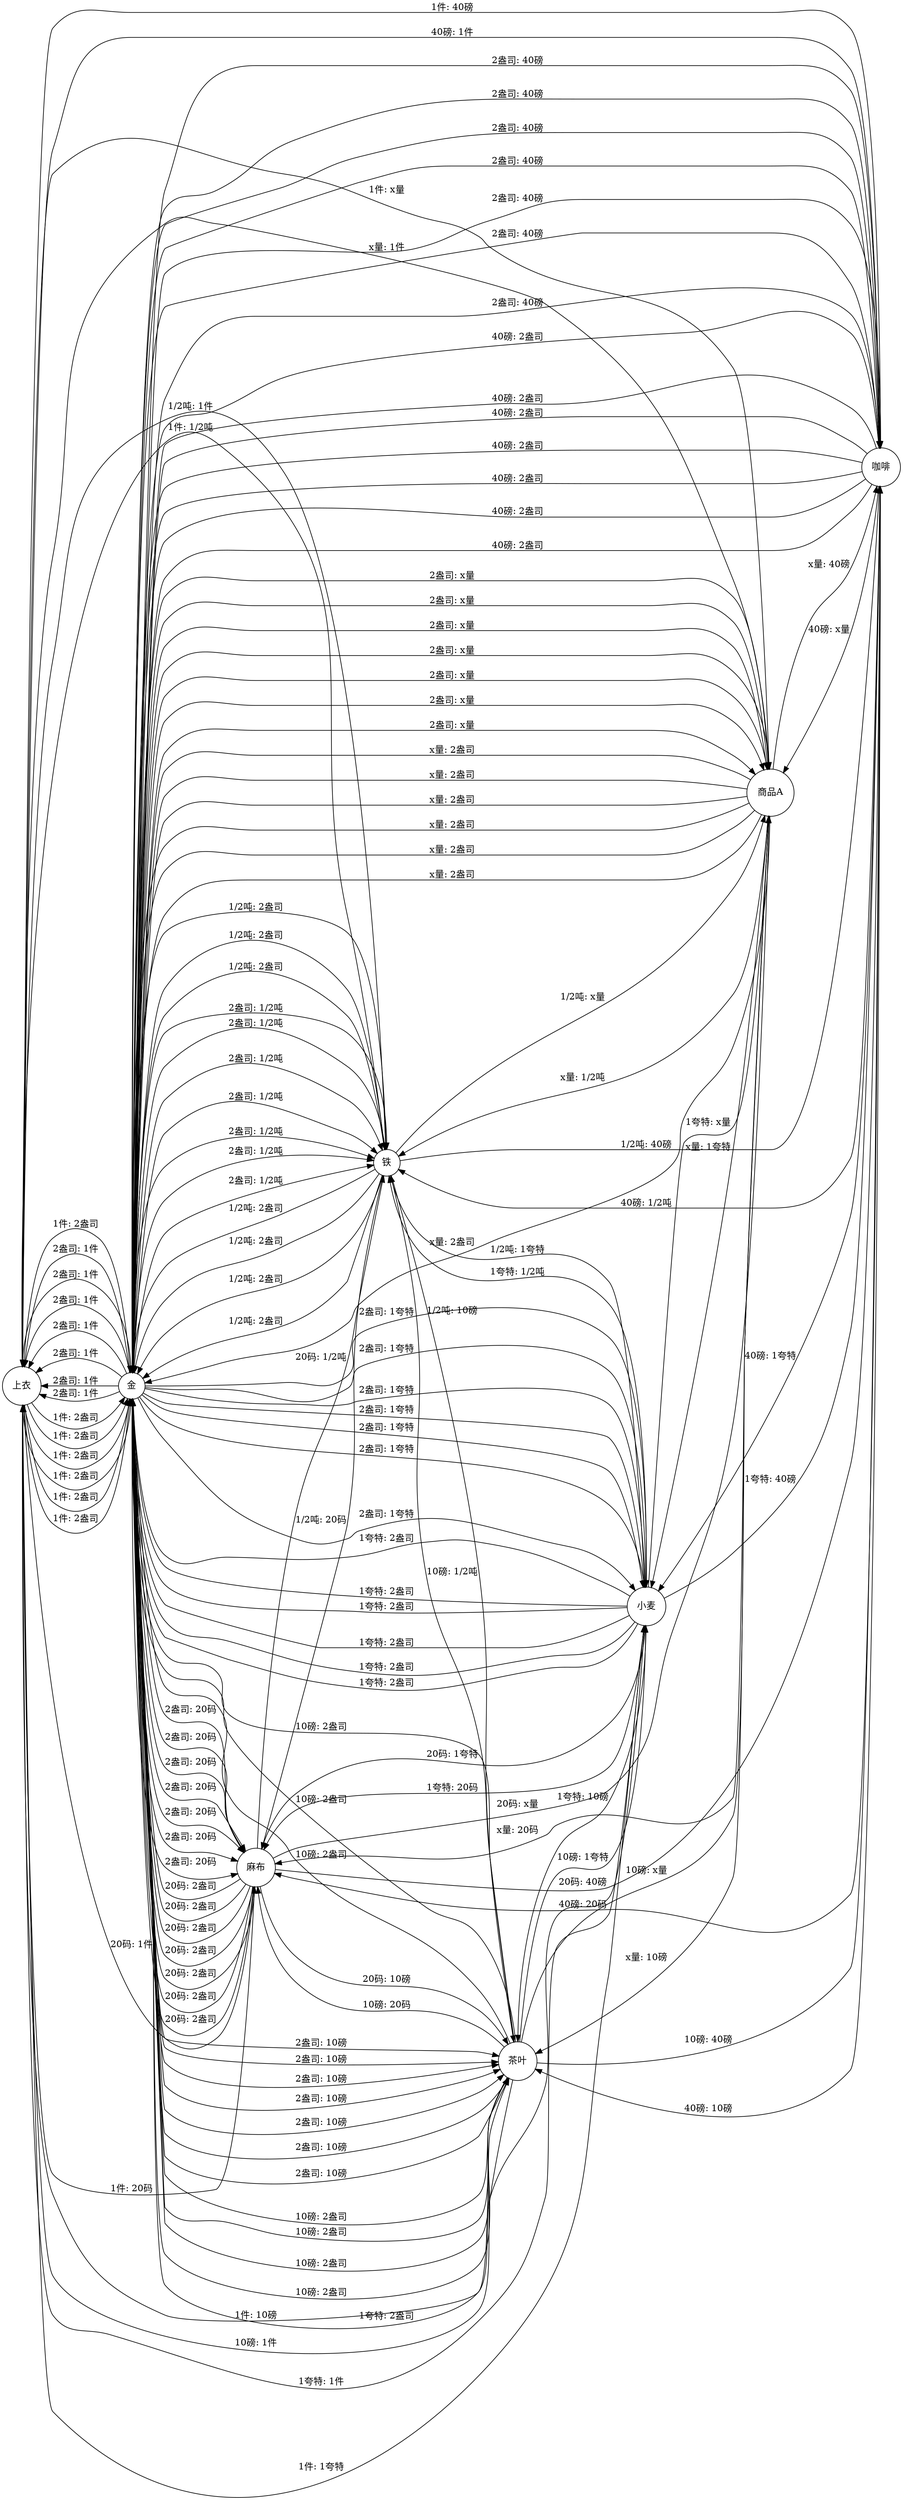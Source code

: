 digraph 价值形式理论 {
    rankdir=LR;
    node [shape=circle];
    "上衣" -> "金" [label="1件: 2盎司"];
    "上衣" -> "金" [label="1件: 2盎司"];
    "上衣" -> "咖啡" [label="1件: 40磅"];
    "上衣" -> "金" [label="1件: 2盎司"];
    "上衣" -> "商品A" [label="1件: x量"];
    "上衣" -> "金" [label="1件: 2盎司"];
    "上衣" -> "小麦" [label="1件: 1夸特"];
    "上衣" -> "金" [label="1件: 2盎司"];
    "上衣" -> "茶叶" [label="1件: 10磅"];
    "上衣" -> "金" [label="1件: 2盎司"];
    "上衣" -> "铁" [label="1件: 1/2吨"];
    "上衣" -> "金" [label="1件: 2盎司"];
    "上衣" -> "麻布" [label="1件: 20码"];
    "咖啡" -> "金" [label="40磅: 2盎司"];
    "咖啡" -> "上衣" [label="40磅: 1件"];
    "咖啡" -> "金" [label="40磅: 2盎司"];
    "咖啡" -> "金" [label="40磅: 2盎司"];
    "咖啡" -> "商品A" [label="40磅: x量"];
    "咖啡" -> "金" [label="40磅: 2盎司"];
    "咖啡" -> "小麦" [label="40磅: 1夸特"];
    "咖啡" -> "金" [label="40磅: 2盎司"];
    "咖啡" -> "茶叶" [label="40磅: 10磅"];
    "咖啡" -> "金" [label="40磅: 2盎司"];
    "咖啡" -> "铁" [label="40磅: 1/2吨"];
    "咖啡" -> "金" [label="40磅: 2盎司"];
    "咖啡" -> "麻布" [label="40磅: 20码"];
    "商品A" -> "金" [label="x量: 2盎司"];
    "商品A" -> "上衣" [label="x量: 1件"];
    "商品A" -> "金" [label="x量: 2盎司"];
    "商品A" -> "咖啡" [label="x量: 40磅"];
    "商品A" -> "金" [label="x量: 2盎司"];
    "商品A" -> "金" [label="x量: 2盎司"];
    "商品A" -> "小麦" [label="x量: 1夸特"];
    "商品A" -> "金" [label="x量: 2盎司"];
    "商品A" -> "茶叶" [label="x量: 10磅"];
    "商品A" -> "金" [label="x量: 2盎司"];
    "商品A" -> "铁" [label="x量: 1/2吨"];
    "商品A" -> "金" [label="x量: 2盎司"];
    "商品A" -> "麻布" [label="x量: 20码"];
    "小麦" -> "金" [label="1夸特: 2盎司"];
    "小麦" -> "上衣" [label="1夸特: 1件"];
    "小麦" -> "金" [label="1夸特: 2盎司"];
    "小麦" -> "咖啡" [label="1夸特: 40磅"];
    "小麦" -> "金" [label="1夸特: 2盎司"];
    "小麦" -> "商品A" [label="1夸特: x量"];
    "小麦" -> "金" [label="1夸特: 2盎司"];
    "小麦" -> "金" [label="1夸特: 2盎司"];
    "小麦" -> "茶叶" [label="1夸特: 10磅"];
    "小麦" -> "金" [label="1夸特: 2盎司"];
    "小麦" -> "铁" [label="1夸特: 1/2吨"];
    "小麦" -> "金" [label="1夸特: 2盎司"];
    "小麦" -> "麻布" [label="1夸特: 20码"];
    "茶叶" -> "金" [label="10磅: 2盎司"];
    "茶叶" -> "上衣" [label="10磅: 1件"];
    "茶叶" -> "金" [label="10磅: 2盎司"];
    "茶叶" -> "咖啡" [label="10磅: 40磅"];
    "茶叶" -> "金" [label="10磅: 2盎司"];
    "茶叶" -> "商品A" [label="10磅: x量"];
    "茶叶" -> "金" [label="10磅: 2盎司"];
    "茶叶" -> "小麦" [label="10磅: 1夸特"];
    "茶叶" -> "金" [label="10磅: 2盎司"];
    "茶叶" -> "金" [label="10磅: 2盎司"];
    "茶叶" -> "铁" [label="10磅: 1/2吨"];
    "茶叶" -> "金" [label="10磅: 2盎司"];
    "茶叶" -> "麻布" [label="10磅: 20码"];
    "金" -> "上衣" [label="2盎司: 1件"];
    "金" -> "咖啡" [label="2盎司: 40磅"];
    "金" -> "商品A" [label="2盎司: x量"];
    "金" -> "小麦" [label="2盎司: 1夸特"];
    "金" -> "茶叶" [label="2盎司: 10磅"];
    "金" -> "铁" [label="2盎司: 1/2吨"];
    "金" -> "麻布" [label="2盎司: 20码"];
    "金" -> "上衣" [label="2盎司: 1件"];
    "金" -> "咖啡" [label="2盎司: 40磅"];
    "金" -> "商品A" [label="2盎司: x量"];
    "金" -> "小麦" [label="2盎司: 1夸特"];
    "金" -> "茶叶" [label="2盎司: 10磅"];
    "金" -> "铁" [label="2盎司: 1/2吨"];
    "金" -> "麻布" [label="2盎司: 20码"];
    "金" -> "上衣" [label="2盎司: 1件"];
    "金" -> "咖啡" [label="2盎司: 40磅"];
    "金" -> "商品A" [label="2盎司: x量"];
    "金" -> "小麦" [label="2盎司: 1夸特"];
    "金" -> "茶叶" [label="2盎司: 10磅"];
    "金" -> "铁" [label="2盎司: 1/2吨"];
    "金" -> "麻布" [label="2盎司: 20码"];
    "金" -> "上衣" [label="2盎司: 1件"];
    "金" -> "咖啡" [label="2盎司: 40磅"];
    "金" -> "商品A" [label="2盎司: x量"];
    "金" -> "小麦" [label="2盎司: 1夸特"];
    "金" -> "茶叶" [label="2盎司: 10磅"];
    "金" -> "铁" [label="2盎司: 1/2吨"];
    "金" -> "麻布" [label="2盎司: 20码"];
    "金" -> "上衣" [label="2盎司: 1件"];
    "金" -> "咖啡" [label="2盎司: 40磅"];
    "金" -> "商品A" [label="2盎司: x量"];
    "金" -> "小麦" [label="2盎司: 1夸特"];
    "金" -> "茶叶" [label="2盎司: 10磅"];
    "金" -> "铁" [label="2盎司: 1/2吨"];
    "金" -> "麻布" [label="2盎司: 20码"];
    "金" -> "上衣" [label="2盎司: 1件"];
    "金" -> "咖啡" [label="2盎司: 40磅"];
    "金" -> "商品A" [label="2盎司: x量"];
    "金" -> "小麦" [label="2盎司: 1夸特"];
    "金" -> "茶叶" [label="2盎司: 10磅"];
    "金" -> "铁" [label="2盎司: 1/2吨"];
    "金" -> "麻布" [label="2盎司: 20码"];
    "金" -> "上衣" [label="2盎司: 1件"];
    "金" -> "咖啡" [label="2盎司: 40磅"];
    "金" -> "商品A" [label="2盎司: x量"];
    "金" -> "小麦" [label="2盎司: 1夸特"];
    "金" -> "茶叶" [label="2盎司: 10磅"];
    "金" -> "铁" [label="2盎司: 1/2吨"];
    "金" -> "麻布" [label="2盎司: 20码"];
    "铁" -> "金" [label="1/2吨: 2盎司"];
    "铁" -> "上衣" [label="1/2吨: 1件"];
    "铁" -> "金" [label="1/2吨: 2盎司"];
    "铁" -> "咖啡" [label="1/2吨: 40磅"];
    "铁" -> "金" [label="1/2吨: 2盎司"];
    "铁" -> "商品A" [label="1/2吨: x量"];
    "铁" -> "金" [label="1/2吨: 2盎司"];
    "铁" -> "小麦" [label="1/2吨: 1夸特"];
    "铁" -> "金" [label="1/2吨: 2盎司"];
    "铁" -> "茶叶" [label="1/2吨: 10磅"];
    "铁" -> "金" [label="1/2吨: 2盎司"];
    "铁" -> "金" [label="1/2吨: 2盎司"];
    "铁" -> "麻布" [label="1/2吨: 20码"];
    "麻布" -> "金" [label="20码: 2盎司"];
    "麻布" -> "上衣" [label="20码: 1件"];
    "麻布" -> "金" [label="20码: 2盎司"];
    "麻布" -> "咖啡" [label="20码: 40磅"];
    "麻布" -> "金" [label="20码: 2盎司"];
    "麻布" -> "商品A" [label="20码: x量"];
    "麻布" -> "金" [label="20码: 2盎司"];
    "麻布" -> "小麦" [label="20码: 1夸特"];
    "麻布" -> "金" [label="20码: 2盎司"];
    "麻布" -> "茶叶" [label="20码: 10磅"];
    "麻布" -> "金" [label="20码: 2盎司"];
    "麻布" -> "铁" [label="20码: 1/2吨"];
    "麻布" -> "金" [label="20码: 2盎司"];
}
